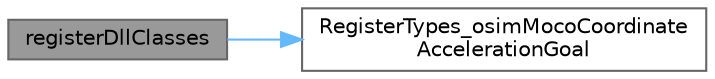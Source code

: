 digraph "registerDllClasses"
{
 // LATEX_PDF_SIZE
  bgcolor="transparent";
  edge [fontname=Helvetica,fontsize=10,labelfontname=Helvetica,labelfontsize=10];
  node [fontname=Helvetica,fontsize=10,shape=box,height=0.2,width=0.4];
  rankdir="LR";
  Node1 [id="Node000001",label="registerDllClasses",height=0.2,width=0.4,color="gray40", fillcolor="grey60", style="filled", fontcolor="black",tooltip=" "];
  Node1 -> Node2 [id="edge1_Node000001_Node000002",color="steelblue1",style="solid",tooltip=" "];
  Node2 [id="Node000002",label="RegisterTypes_osimMocoCoordinate\lAccelerationGoal",height=0.2,width=0.4,color="grey40", fillcolor="white", style="filled",URL="$compat_2_moco_coordinate_acceleration_goal_2_register_types__osim_moco_coordinate_acceleration_goal_8cpp.html#af47d7e0f562911459dd82dfc61ffbfe8",tooltip=" "];
}
